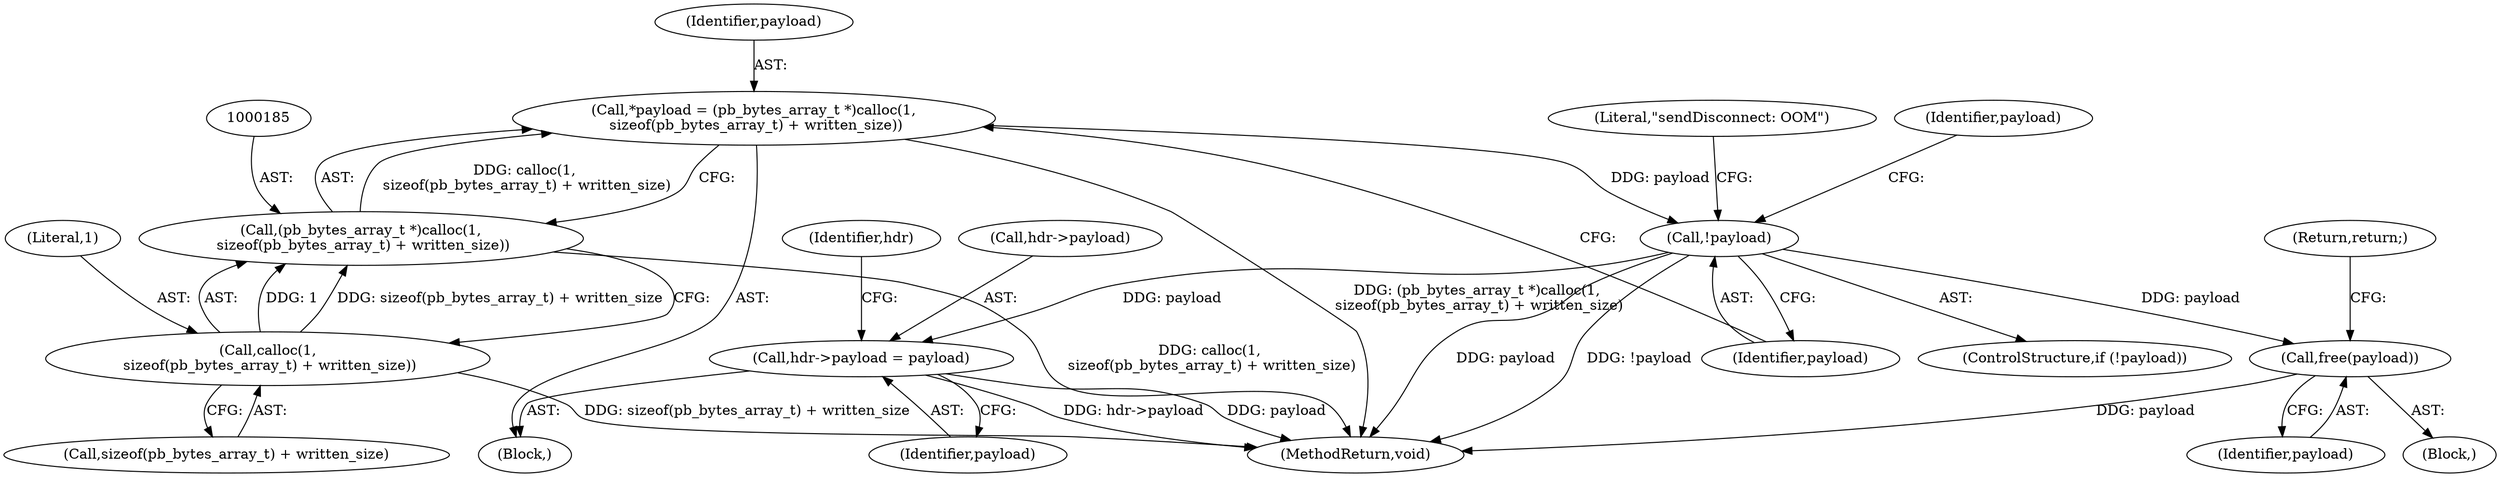digraph "0_Android_95610818918f6f11fe7d23aca1380e6c0fac2af0@pointer" {
"1000182" [label="(Call,*payload = (pb_bytes_array_t *)calloc(1,\n sizeof(pb_bytes_array_t) + written_size))"];
"1000184" [label="(Call,(pb_bytes_array_t *)calloc(1,\n sizeof(pb_bytes_array_t) + written_size))"];
"1000186" [label="(Call,calloc(1,\n sizeof(pb_bytes_array_t) + written_size))"];
"1000193" [label="(Call,!payload)"];
"1000224" [label="(Call,free(payload))"];
"1000227" [label="(Call,hdr->payload = payload)"];
"1000226" [label="(Return,return;)"];
"1000184" [label="(Call,(pb_bytes_array_t *)calloc(1,\n sizeof(pb_bytes_array_t) + written_size))"];
"1000182" [label="(Call,*payload = (pb_bytes_array_t *)calloc(1,\n sizeof(pb_bytes_array_t) + written_size))"];
"1000221" [label="(Block,)"];
"1000197" [label="(Literal,\"sendDisconnect: OOM\")"];
"1000180" [label="(Block,)"];
"1000194" [label="(Identifier,payload)"];
"1000225" [label="(Identifier,payload)"];
"1000255" [label="(MethodReturn,void)"];
"1000193" [label="(Call,!payload)"];
"1000186" [label="(Call,calloc(1,\n sizeof(pb_bytes_array_t) + written_size))"];
"1000187" [label="(Literal,1)"];
"1000227" [label="(Call,hdr->payload = payload)"];
"1000224" [label="(Call,free(payload))"];
"1000231" [label="(Identifier,payload)"];
"1000192" [label="(ControlStructure,if (!payload))"];
"1000183" [label="(Identifier,payload)"];
"1000228" [label="(Call,hdr->payload)"];
"1000201" [label="(Identifier,payload)"];
"1000234" [label="(Identifier,hdr)"];
"1000188" [label="(Call,sizeof(pb_bytes_array_t) + written_size)"];
"1000182" -> "1000180"  [label="AST: "];
"1000182" -> "1000184"  [label="CFG: "];
"1000183" -> "1000182"  [label="AST: "];
"1000184" -> "1000182"  [label="AST: "];
"1000194" -> "1000182"  [label="CFG: "];
"1000182" -> "1000255"  [label="DDG: (pb_bytes_array_t *)calloc(1,\n sizeof(pb_bytes_array_t) + written_size)"];
"1000184" -> "1000182"  [label="DDG: calloc(1,\n sizeof(pb_bytes_array_t) + written_size)"];
"1000182" -> "1000193"  [label="DDG: payload"];
"1000184" -> "1000186"  [label="CFG: "];
"1000185" -> "1000184"  [label="AST: "];
"1000186" -> "1000184"  [label="AST: "];
"1000184" -> "1000255"  [label="DDG: calloc(1,\n sizeof(pb_bytes_array_t) + written_size)"];
"1000186" -> "1000184"  [label="DDG: 1"];
"1000186" -> "1000184"  [label="DDG: sizeof(pb_bytes_array_t) + written_size"];
"1000186" -> "1000188"  [label="CFG: "];
"1000187" -> "1000186"  [label="AST: "];
"1000188" -> "1000186"  [label="AST: "];
"1000186" -> "1000255"  [label="DDG: sizeof(pb_bytes_array_t) + written_size"];
"1000193" -> "1000192"  [label="AST: "];
"1000193" -> "1000194"  [label="CFG: "];
"1000194" -> "1000193"  [label="AST: "];
"1000197" -> "1000193"  [label="CFG: "];
"1000201" -> "1000193"  [label="CFG: "];
"1000193" -> "1000255"  [label="DDG: payload"];
"1000193" -> "1000255"  [label="DDG: !payload"];
"1000193" -> "1000224"  [label="DDG: payload"];
"1000193" -> "1000227"  [label="DDG: payload"];
"1000224" -> "1000221"  [label="AST: "];
"1000224" -> "1000225"  [label="CFG: "];
"1000225" -> "1000224"  [label="AST: "];
"1000226" -> "1000224"  [label="CFG: "];
"1000224" -> "1000255"  [label="DDG: payload"];
"1000227" -> "1000180"  [label="AST: "];
"1000227" -> "1000231"  [label="CFG: "];
"1000228" -> "1000227"  [label="AST: "];
"1000231" -> "1000227"  [label="AST: "];
"1000234" -> "1000227"  [label="CFG: "];
"1000227" -> "1000255"  [label="DDG: hdr->payload"];
"1000227" -> "1000255"  [label="DDG: payload"];
}
